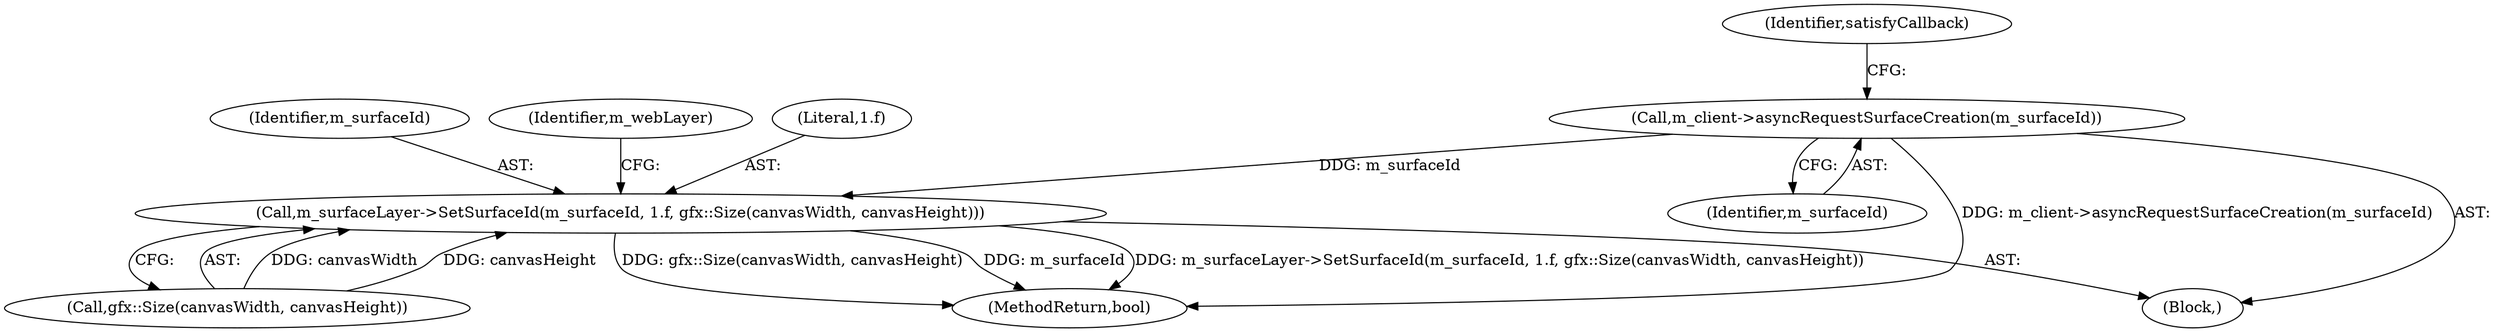 digraph "1_Chrome_a3987c8b93d3abbba6ea4e438493bf996fff66b7_6@del" {
"1000111" [label="(Call,m_client->asyncRequestSurfaceCreation(m_surfaceId))"];
"1000138" [label="(Call,m_surfaceLayer->SetSurfaceId(m_surfaceId, 1.f, gfx::Size(canvasWidth, canvasHeight)))"];
"1000111" [label="(Call,m_client->asyncRequestSurfaceCreation(m_surfaceId))"];
"1000139" [label="(Identifier,m_surfaceId)"];
"1000138" [label="(Call,m_surfaceLayer->SetSurfaceId(m_surfaceId, 1.f, gfx::Size(canvasWidth, canvasHeight)))"];
"1000145" [label="(Identifier,m_webLayer)"];
"1000112" [label="(Identifier,m_surfaceId)"];
"1000115" [label="(Identifier,satisfyCallback)"];
"1000153" [label="(MethodReturn,bool)"];
"1000141" [label="(Call,gfx::Size(canvasWidth, canvasHeight))"];
"1000103" [label="(Block,)"];
"1000140" [label="(Literal,1.f)"];
"1000111" -> "1000103"  [label="AST: "];
"1000111" -> "1000112"  [label="CFG: "];
"1000112" -> "1000111"  [label="AST: "];
"1000115" -> "1000111"  [label="CFG: "];
"1000111" -> "1000153"  [label="DDG: m_client->asyncRequestSurfaceCreation(m_surfaceId)"];
"1000111" -> "1000138"  [label="DDG: m_surfaceId"];
"1000138" -> "1000103"  [label="AST: "];
"1000138" -> "1000141"  [label="CFG: "];
"1000139" -> "1000138"  [label="AST: "];
"1000140" -> "1000138"  [label="AST: "];
"1000141" -> "1000138"  [label="AST: "];
"1000145" -> "1000138"  [label="CFG: "];
"1000138" -> "1000153"  [label="DDG: m_surfaceLayer->SetSurfaceId(m_surfaceId, 1.f, gfx::Size(canvasWidth, canvasHeight))"];
"1000138" -> "1000153"  [label="DDG: gfx::Size(canvasWidth, canvasHeight)"];
"1000138" -> "1000153"  [label="DDG: m_surfaceId"];
"1000141" -> "1000138"  [label="DDG: canvasWidth"];
"1000141" -> "1000138"  [label="DDG: canvasHeight"];
}
